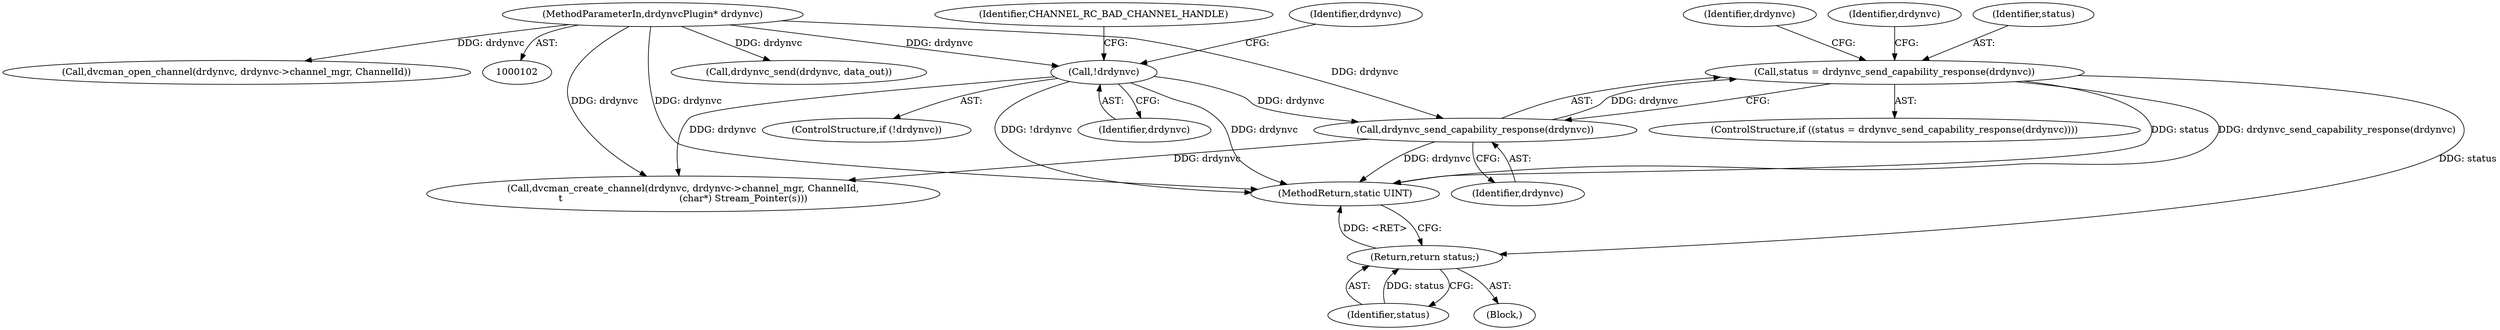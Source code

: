 digraph "0_FreeRDP_baee520e3dd9be6511c45a14c5f5e77784de1471_2@API" {
"1000131" [label="(Call,status = drdynvc_send_capability_response(drdynvc))"];
"1000133" [label="(Call,drdynvc_send_capability_response(drdynvc))"];
"1000114" [label="(Call,!drdynvc)"];
"1000103" [label="(MethodParameterIn,drdynvcPlugin* drdynvc)"];
"1000142" [label="(Return,return status;)"];
"1000143" [label="(Identifier,status)"];
"1000130" [label="(ControlStructure,if ((status = drdynvc_send_capability_response(drdynvc))))"];
"1000303" [label="(MethodReturn,static UINT)"];
"1000117" [label="(Identifier,CHANNEL_RC_BAD_CHANNEL_HANDLE)"];
"1000113" [label="(ControlStructure,if (!drdynvc))"];
"1000142" [label="(Return,return status;)"];
"1000138" [label="(Identifier,drdynvc)"];
"1000135" [label="(Block,)"];
"1000169" [label="(Call,dvcman_create_channel(drdynvc, drdynvc->channel_mgr, ChannelId,\n\t                                       (char*) Stream_Pointer(s)))"];
"1000146" [label="(Identifier,drdynvc)"];
"1000133" [label="(Call,drdynvc_send_capability_response(drdynvc))"];
"1000131" [label="(Call,status = drdynvc_send_capability_response(drdynvc))"];
"1000103" [label="(MethodParameterIn,drdynvcPlugin* drdynvc)"];
"1000241" [label="(Call,drdynvc_send(drdynvc, data_out))"];
"1000115" [label="(Identifier,drdynvc)"];
"1000268" [label="(Call,dvcman_open_channel(drdynvc, drdynvc->channel_mgr, ChannelId))"];
"1000134" [label="(Identifier,drdynvc)"];
"1000132" [label="(Identifier,status)"];
"1000114" [label="(Call,!drdynvc)"];
"1000121" [label="(Identifier,drdynvc)"];
"1000131" -> "1000130"  [label="AST: "];
"1000131" -> "1000133"  [label="CFG: "];
"1000132" -> "1000131"  [label="AST: "];
"1000133" -> "1000131"  [label="AST: "];
"1000138" -> "1000131"  [label="CFG: "];
"1000146" -> "1000131"  [label="CFG: "];
"1000131" -> "1000303"  [label="DDG: status"];
"1000131" -> "1000303"  [label="DDG: drdynvc_send_capability_response(drdynvc)"];
"1000133" -> "1000131"  [label="DDG: drdynvc"];
"1000131" -> "1000142"  [label="DDG: status"];
"1000133" -> "1000134"  [label="CFG: "];
"1000134" -> "1000133"  [label="AST: "];
"1000133" -> "1000303"  [label="DDG: drdynvc"];
"1000114" -> "1000133"  [label="DDG: drdynvc"];
"1000103" -> "1000133"  [label="DDG: drdynvc"];
"1000133" -> "1000169"  [label="DDG: drdynvc"];
"1000114" -> "1000113"  [label="AST: "];
"1000114" -> "1000115"  [label="CFG: "];
"1000115" -> "1000114"  [label="AST: "];
"1000117" -> "1000114"  [label="CFG: "];
"1000121" -> "1000114"  [label="CFG: "];
"1000114" -> "1000303"  [label="DDG: !drdynvc"];
"1000114" -> "1000303"  [label="DDG: drdynvc"];
"1000103" -> "1000114"  [label="DDG: drdynvc"];
"1000114" -> "1000169"  [label="DDG: drdynvc"];
"1000103" -> "1000102"  [label="AST: "];
"1000103" -> "1000303"  [label="DDG: drdynvc"];
"1000103" -> "1000169"  [label="DDG: drdynvc"];
"1000103" -> "1000241"  [label="DDG: drdynvc"];
"1000103" -> "1000268"  [label="DDG: drdynvc"];
"1000142" -> "1000135"  [label="AST: "];
"1000142" -> "1000143"  [label="CFG: "];
"1000143" -> "1000142"  [label="AST: "];
"1000303" -> "1000142"  [label="CFG: "];
"1000142" -> "1000303"  [label="DDG: <RET>"];
"1000143" -> "1000142"  [label="DDG: status"];
}
